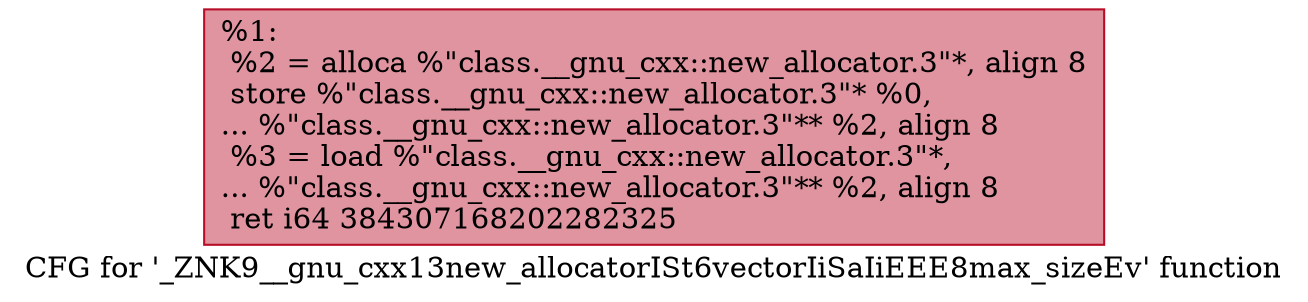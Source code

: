 digraph "CFG for '_ZNK9__gnu_cxx13new_allocatorISt6vectorIiSaIiEEE8max_sizeEv' function" {
	label="CFG for '_ZNK9__gnu_cxx13new_allocatorISt6vectorIiSaIiEEE8max_sizeEv' function";

	Node0x559aeaaeec10 [shape=record,color="#b70d28ff", style=filled, fillcolor="#b70d2870",label="{%1:\l  %2 = alloca %\"class.__gnu_cxx::new_allocator.3\"*, align 8\l  store %\"class.__gnu_cxx::new_allocator.3\"* %0,\l... %\"class.__gnu_cxx::new_allocator.3\"** %2, align 8\l  %3 = load %\"class.__gnu_cxx::new_allocator.3\"*,\l... %\"class.__gnu_cxx::new_allocator.3\"** %2, align 8\l  ret i64 384307168202282325\l}"];
}
